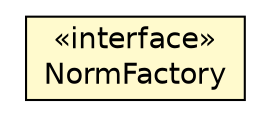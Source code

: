 #!/usr/local/bin/dot
#
# Class diagram 
# Generated by UMLGraph version R5_6_6-1-g9240c4 (http://www.umlgraph.org/)
#

digraph G {
	edge [fontname="Helvetica",fontsize=10,labelfontname="Helvetica",labelfontsize=10];
	node [fontname="Helvetica",fontsize=10,shape=plaintext];
	nodesep=0.25;
	ranksep=0.5;
	// npl.NormFactory
	c7295 [label=<<table title="npl.NormFactory" border="0" cellborder="1" cellspacing="0" cellpadding="2" port="p" bgcolor="lemonChiffon" href="./NormFactory.html">
		<tr><td><table border="0" cellspacing="0" cellpadding="1">
<tr><td align="center" balign="center"> &#171;interface&#187; </td></tr>
<tr><td align="center" balign="center"> NormFactory </td></tr>
		</table></td></tr>
		</table>>, URL="./NormFactory.html", fontname="Helvetica", fontcolor="black", fontsize=14.0];
}


